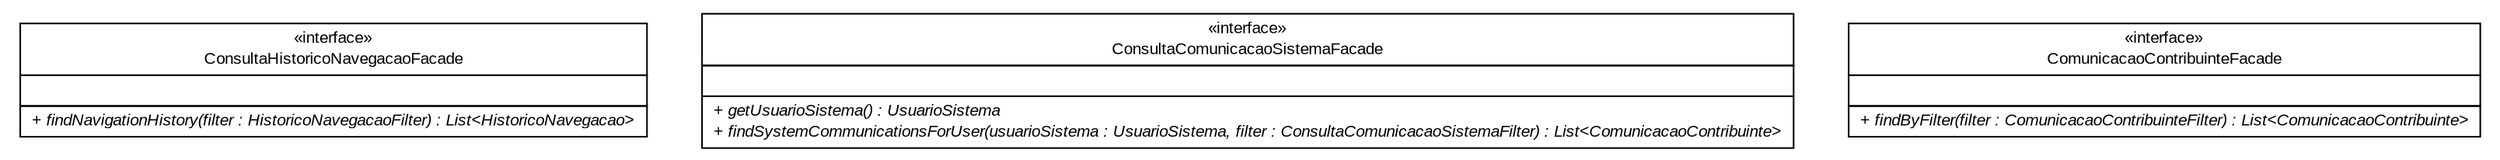 #!/usr/local/bin/dot
#
# Class diagram 
# Generated by UMLGraph version R5_6 (http://www.umlgraph.org/)
#

digraph G {
	edge [fontname="arial",fontsize=10,labelfontname="arial",labelfontsize=10];
	node [fontname="arial",fontsize=10,shape=plaintext];
	nodesep=0.25;
	ranksep=0.5;
	// br.gov.to.sefaz.seg.business.consulta.facade.ConsultaHistoricoNavegacaoFacade
	c2344 [label=<<table title="br.gov.to.sefaz.seg.business.consulta.facade.ConsultaHistoricoNavegacaoFacade" border="0" cellborder="1" cellspacing="0" cellpadding="2" port="p" href="./ConsultaHistoricoNavegacaoFacade.html">
		<tr><td><table border="0" cellspacing="0" cellpadding="1">
<tr><td align="center" balign="center"> &#171;interface&#187; </td></tr>
<tr><td align="center" balign="center"> ConsultaHistoricoNavegacaoFacade </td></tr>
		</table></td></tr>
		<tr><td><table border="0" cellspacing="0" cellpadding="1">
<tr><td align="left" balign="left">  </td></tr>
		</table></td></tr>
		<tr><td><table border="0" cellspacing="0" cellpadding="1">
<tr><td align="left" balign="left"><font face="arial italic" point-size="10.0"> + findNavigationHistory(filter : HistoricoNavegacaoFilter) : List&lt;HistoricoNavegacao&gt; </font></td></tr>
		</table></td></tr>
		</table>>, URL="./ConsultaHistoricoNavegacaoFacade.html", fontname="arial", fontcolor="black", fontsize=10.0];
	// br.gov.to.sefaz.seg.business.consulta.facade.ConsultaComunicacaoSistemaFacade
	c2345 [label=<<table title="br.gov.to.sefaz.seg.business.consulta.facade.ConsultaComunicacaoSistemaFacade" border="0" cellborder="1" cellspacing="0" cellpadding="2" port="p" href="./ConsultaComunicacaoSistemaFacade.html">
		<tr><td><table border="0" cellspacing="0" cellpadding="1">
<tr><td align="center" balign="center"> &#171;interface&#187; </td></tr>
<tr><td align="center" balign="center"> ConsultaComunicacaoSistemaFacade </td></tr>
		</table></td></tr>
		<tr><td><table border="0" cellspacing="0" cellpadding="1">
<tr><td align="left" balign="left">  </td></tr>
		</table></td></tr>
		<tr><td><table border="0" cellspacing="0" cellpadding="1">
<tr><td align="left" balign="left"><font face="arial italic" point-size="10.0"> + getUsuarioSistema() : UsuarioSistema </font></td></tr>
<tr><td align="left" balign="left"><font face="arial italic" point-size="10.0"> + findSystemCommunicationsForUser(usuarioSistema : UsuarioSistema, filter : ConsultaComunicacaoSistemaFilter) : List&lt;ComunicacaoContribuinte&gt; </font></td></tr>
		</table></td></tr>
		</table>>, URL="./ConsultaComunicacaoSistemaFacade.html", fontname="arial", fontcolor="black", fontsize=10.0];
	// br.gov.to.sefaz.seg.business.consulta.facade.ComunicacaoContribuinteFacade
	c2346 [label=<<table title="br.gov.to.sefaz.seg.business.consulta.facade.ComunicacaoContribuinteFacade" border="0" cellborder="1" cellspacing="0" cellpadding="2" port="p" href="./ComunicacaoContribuinteFacade.html">
		<tr><td><table border="0" cellspacing="0" cellpadding="1">
<tr><td align="center" balign="center"> &#171;interface&#187; </td></tr>
<tr><td align="center" balign="center"> ComunicacaoContribuinteFacade </td></tr>
		</table></td></tr>
		<tr><td><table border="0" cellspacing="0" cellpadding="1">
<tr><td align="left" balign="left">  </td></tr>
		</table></td></tr>
		<tr><td><table border="0" cellspacing="0" cellpadding="1">
<tr><td align="left" balign="left"><font face="arial italic" point-size="10.0"> + findByFilter(filter : ComunicacaoContribuinteFilter) : List&lt;ComunicacaoContribuinte&gt; </font></td></tr>
		</table></td></tr>
		</table>>, URL="./ComunicacaoContribuinteFacade.html", fontname="arial", fontcolor="black", fontsize=10.0];
}

